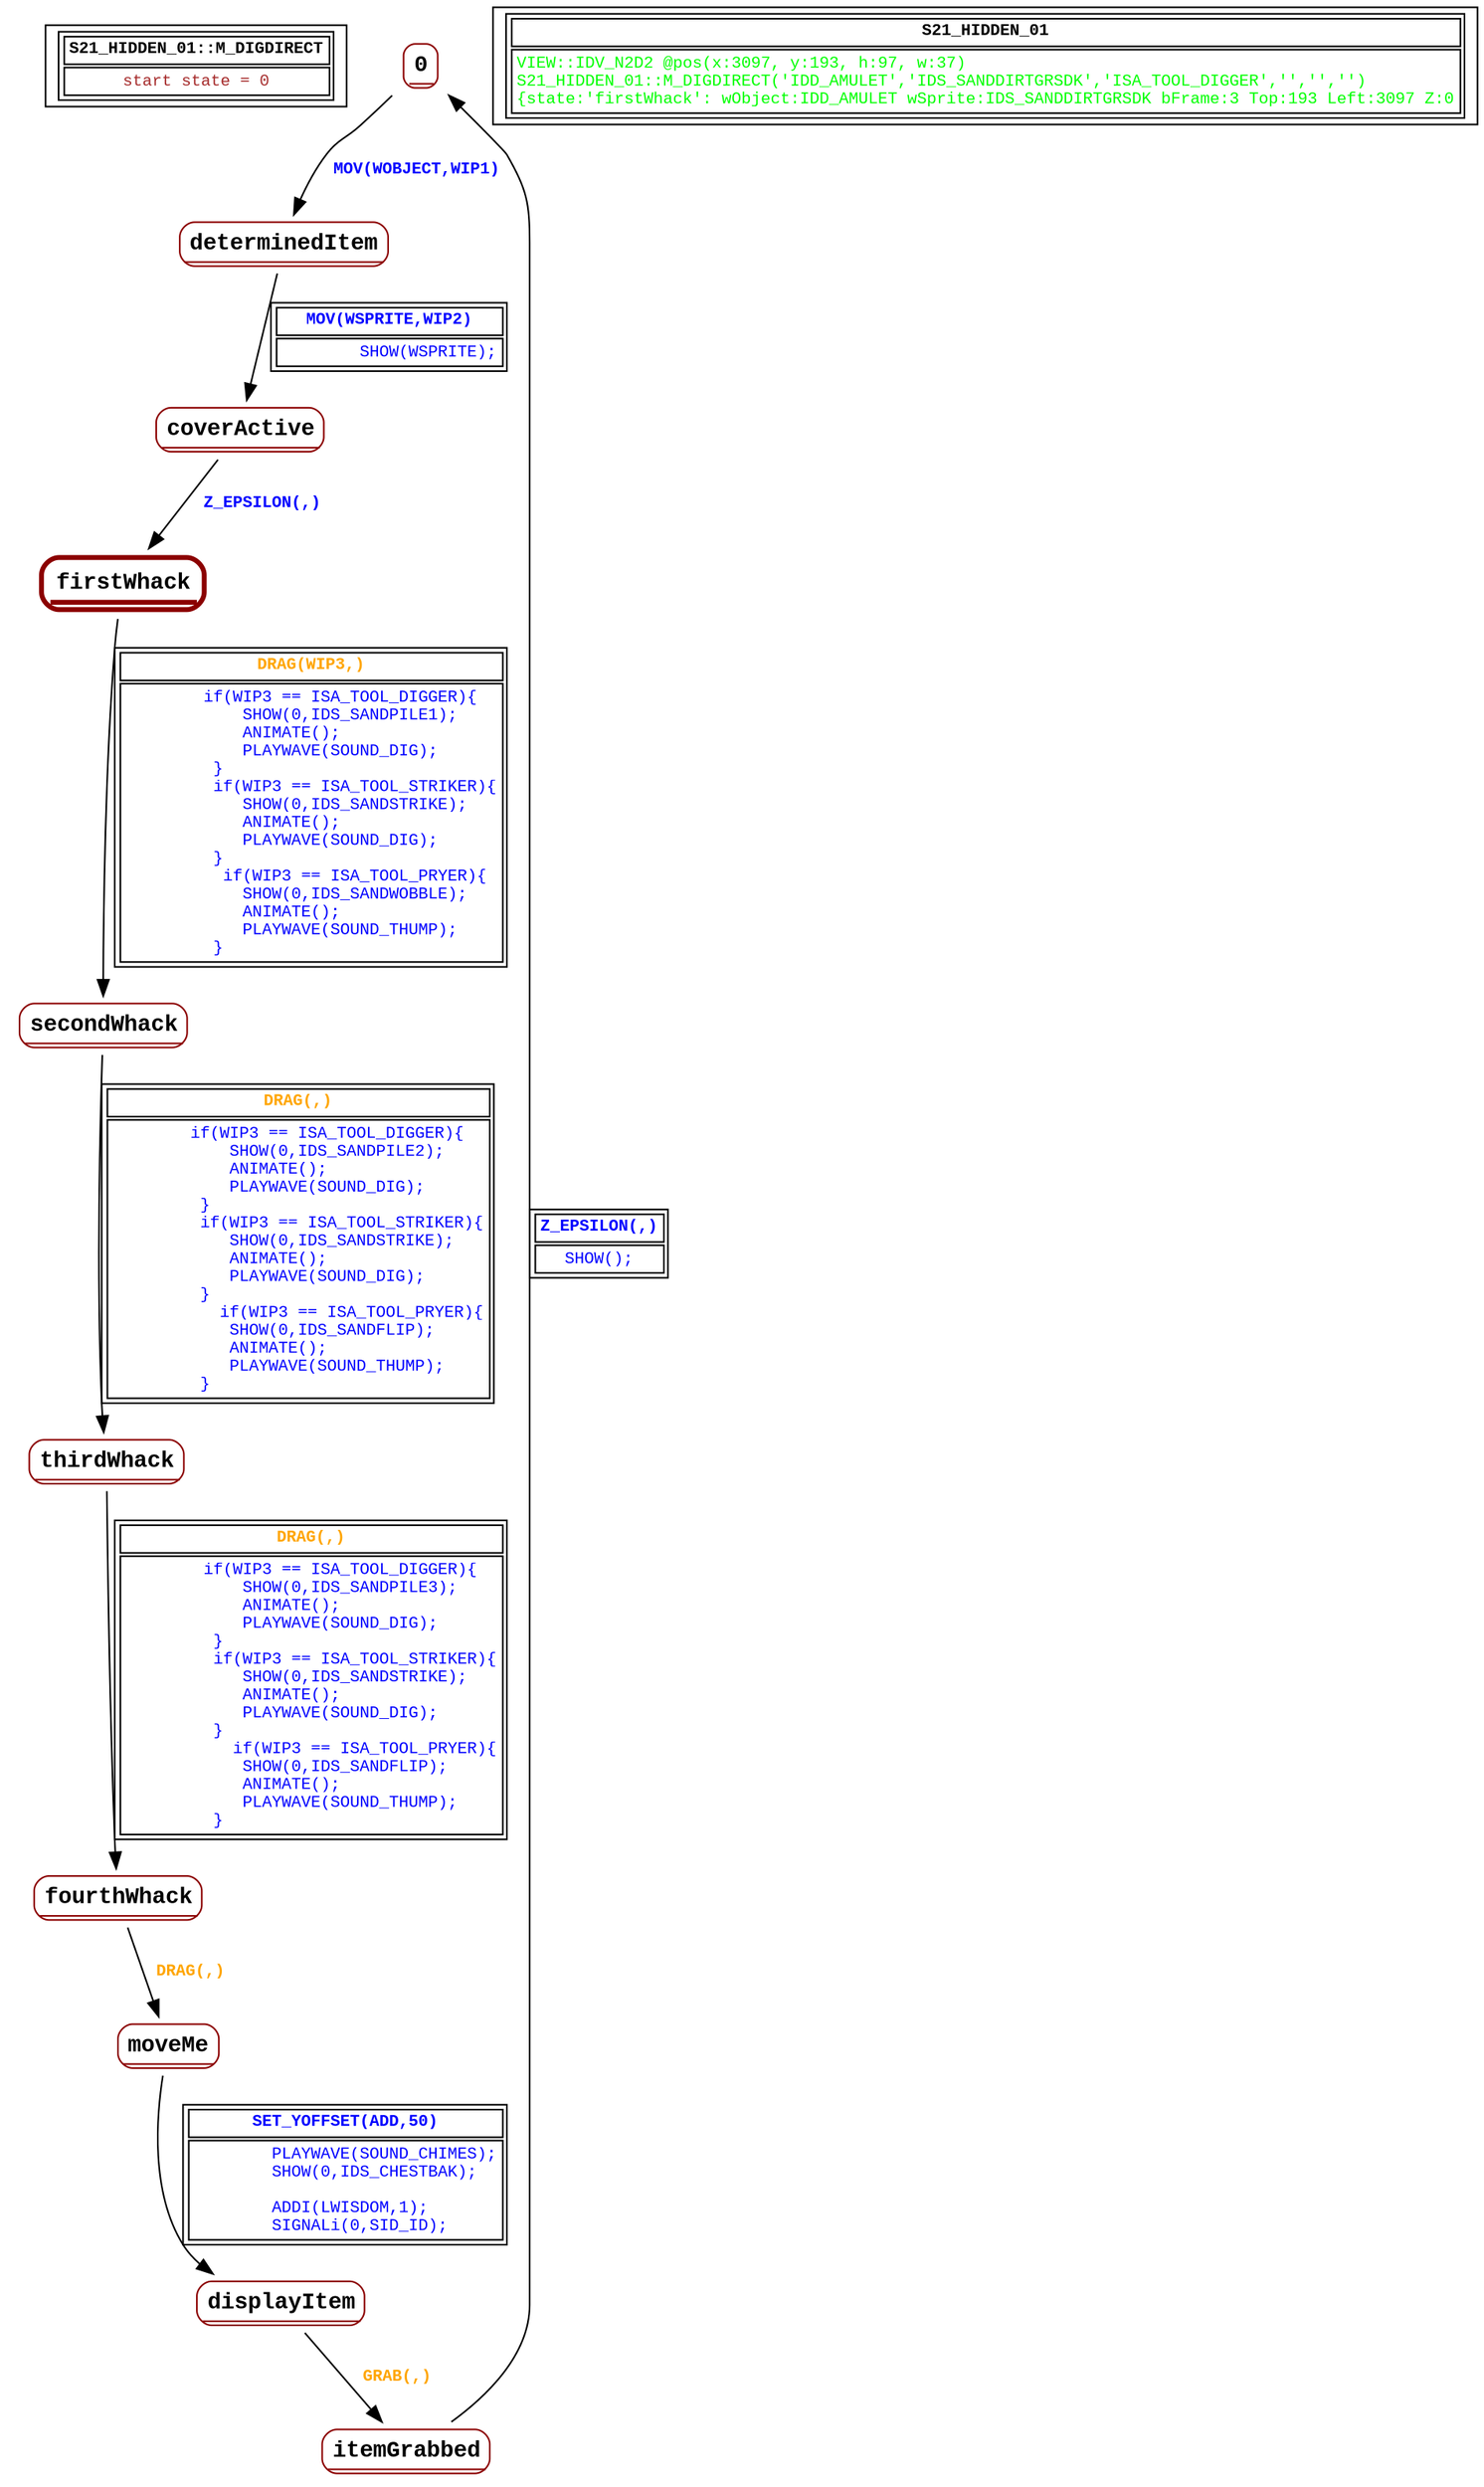 digraph Automaton {
 fontname="Courier New"
	node [shape=oval, fontname="Courier New"];
	filename[shape = record, fontsize=10, label=< <table border="1"><tr><td><b>S21_HIDDEN_01::M_DIGDIRECT<br align="left"/></b></td></tr>
<tr><td><font point-size="10" color ="brown">start state = 0<br align="left"/></font></td></tr></table>>
];
	0[shape = none, fontsize=14, label=< <table border="1" color="darkred" style="rounded"><tr><td sides="b"><b>0<br align="left"/></b></td></tr>
</table>>];
"0" -> "determinedItem" [fontcolor=blue,fontsize=10,fontname="Courier New", label=< <table border="0"><tr><td><b>MOV(WOBJECT,WIP1)<br align="left"/></b></td></tr>
</table>>
];
	coverActive[shape = none, fontsize=14, label=< <table border="1" color="darkred" style="rounded"><tr><td sides="b"><b>coverActive<br align="left"/></b></td></tr>
</table>>];
"coverActive" -> "firstWhack" [fontcolor=blue,fontsize=10,fontname="Courier New", label=< <table border="0"><tr><td><b>Z_EPSILON(,)<br align="left"/></b></td></tr>
</table>>
];
	determinedItem[shape = none, fontsize=14, label=< <table border="1" color="darkred" style="rounded"><tr><td sides="b"><b>determinedItem<br align="left"/></b></td></tr>
</table>>];
"determinedItem" -> "coverActive" [fontcolor=blue,fontsize=10,fontname="Courier New", label=< <table border="1"><tr><td><b>MOV(WSPRITE,WIP2)<br align="left"/></b></td></tr>
<tr><td><font point-size="10" color ="blue">        SHOW(WSPRITE);<br align="left"/></font></td></tr></table>>
];
	displayItem[shape = none, fontsize=14, label=< <table border="1" color="darkred" style="rounded"><tr><td sides="b"><b>displayItem<br align="left"/></b></td></tr>
</table>>];
"displayItem" -> "itemGrabbed" [fontcolor=orange,fontsize=10,fontname="Courier New", label=< <table border="0"><tr><td><b>GRAB(,)<br align="left"/></b></td></tr>
</table>>
];
	firstWhack[shape = none, fontsize=14, label=< <table border="3" color="darkred" style="rounded"><tr><td sides="b"><b>firstWhack<br align="left"/></b></td></tr>
</table>>];
"firstWhack" -> "secondWhack" [fontcolor=orange,fontsize=10,fontname="Courier New", label=< <table border="1"><tr><td><b>DRAG(WIP3,)<br align="left"/></b></td></tr>
<tr><td><font point-size="10" color ="blue">        if(WIP3 == ISA_TOOL_DIGGER)&#123;<br align="left"/>            SHOW(0,IDS_SANDPILE1);<br align="left"/>            ANIMATE();<br align="left"/>            PLAYWAVE(SOUND_DIG);<br align="left"/>         &#125;   <br align="left"/>         if(WIP3 == ISA_TOOL_STRIKER)&#123;<br align="left"/>            SHOW(0,IDS_SANDSTRIKE);<br align="left"/>            ANIMATE();<br align="left"/>            PLAYWAVE(SOUND_DIG);<br align="left"/>         &#125;   <br align="left"/>          if(WIP3 == ISA_TOOL_PRYER)&#123;<br align="left"/>            SHOW(0,IDS_SANDWOBBLE);<br align="left"/>            ANIMATE();<br align="left"/>            PLAYWAVE(SOUND_THUMP);<br align="left"/>         &#125;   <br align="left"/></font></td></tr></table>>
];
	fourthWhack[shape = none, fontsize=14, label=< <table border="1" color="darkred" style="rounded"><tr><td sides="b"><b>fourthWhack<br align="left"/></b></td></tr>
</table>>];
"fourthWhack" -> "moveMe" [fontcolor=orange,fontsize=10,fontname="Courier New", label=< <table border="0"><tr><td><b>DRAG(,)<br align="left"/></b></td></tr>
</table>>
];
	itemGrabbed[shape = none, fontsize=14, label=< <table border="1" color="darkred" style="rounded"><tr><td sides="b"><b>itemGrabbed<br align="left"/></b></td></tr>
</table>>];
"itemGrabbed" -> "0" [fontcolor=blue,fontsize=10,fontname="Courier New", label=< <table border="1"><tr><td><b>Z_EPSILON(,)<br align="left"/></b></td></tr>
<tr><td><font point-size="10" color ="blue">SHOW();<br align="left"/></font></td></tr></table>>
];
	moveMe[shape = none, fontsize=14, label=< <table border="1" color="darkred" style="rounded"><tr><td sides="b"><b>moveMe<br align="left"/></b></td></tr>
</table>>];
"moveMe" -> "displayItem" [fontcolor=blue,fontsize=10,fontname="Courier New", label=< <table border="1"><tr><td><b>SET_YOFFSET(ADD,50)<br align="left"/></b></td></tr>
<tr><td><font point-size="10" color ="blue">        PLAYWAVE(SOUND_CHIMES);<br align="left"/>        SHOW(0,IDS_CHESTBAK);<br align="left"/>      <br align="left"/>        ADDI(LWISDOM,1); <br align="left"/>        SIGNALi(0,SID_ID);<br align="left"/></font></td></tr></table>>
];
	secondWhack[shape = none, fontsize=14, label=< <table border="1" color="darkred" style="rounded"><tr><td sides="b"><b>secondWhack<br align="left"/></b></td></tr>
</table>>];
"secondWhack" -> "thirdWhack" [fontcolor=orange,fontsize=10,fontname="Courier New", label=< <table border="1"><tr><td><b>DRAG(,)<br align="left"/></b></td></tr>
<tr><td><font point-size="10" color ="blue">        if(WIP3 == ISA_TOOL_DIGGER)&#123;<br align="left"/>            SHOW(0,IDS_SANDPILE2);<br align="left"/>            ANIMATE();<br align="left"/>            PLAYWAVE(SOUND_DIG);<br align="left"/>         &#125;   <br align="left"/>         if(WIP3 == ISA_TOOL_STRIKER)&#123;<br align="left"/>            SHOW(0,IDS_SANDSTRIKE);<br align="left"/>            ANIMATE();<br align="left"/>            PLAYWAVE(SOUND_DIG);<br align="left"/>         &#125;   <br align="left"/>           if(WIP3 == ISA_TOOL_PRYER)&#123;<br align="left"/>            SHOW(0,IDS_SANDFLIP);<br align="left"/>            ANIMATE();<br align="left"/>            PLAYWAVE(SOUND_THUMP);<br align="left"/>         &#125;   <br align="left"/></font></td></tr></table>>
];
	thirdWhack[shape = none, fontsize=14, label=< <table border="1" color="darkred" style="rounded"><tr><td sides="b"><b>thirdWhack<br align="left"/></b></td></tr>
</table>>];
"thirdWhack" -> "fourthWhack" [fontcolor=orange,fontsize=10,fontname="Courier New", label=< <table border="1"><tr><td><b>DRAG(,)<br align="left"/></b></td></tr>
<tr><td><font point-size="10" color ="blue">        if(WIP3 == ISA_TOOL_DIGGER)&#123;<br align="left"/>            SHOW(0,IDS_SANDPILE3);<br align="left"/>            ANIMATE();<br align="left"/>            PLAYWAVE(SOUND_DIG);<br align="left"/>         &#125;   <br align="left"/>         if(WIP3 == ISA_TOOL_STRIKER)&#123;<br align="left"/>            SHOW(0,IDS_SANDSTRIKE);<br align="left"/>            ANIMATE();<br align="left"/>            PLAYWAVE(SOUND_DIG);<br align="left"/>         &#125;   <br align="left"/>           if(WIP3 == ISA_TOOL_PRYER)&#123;<br align="left"/>            SHOW(0,IDS_SANDFLIP);<br align="left"/>            ANIMATE();<br align="left"/>            PLAYWAVE(SOUND_THUMP);<br align="left"/>         &#125;   <br align="left"/></font></td></tr></table>>
];
	status[shape = record, fontsize=10, label=< <table border="1"><tr><td><b>S21_HIDDEN_01<br align="left"/></b></td></tr>
<tr><td><font point-size="10" color ="green">VIEW::IDV_N2D2 @pos(x:3097, y:193, h:97, w:37)<br align="left"/>S21_HIDDEN_01::M_DIGDIRECT(&apos;IDD_AMULET&apos;,&apos;IDS_SANDDIRTGRSDK&apos;,&apos;ISA_TOOL_DIGGER&apos;,&apos;&apos;,&apos;&apos;,&apos;&apos;)<br align="left"/>			&#123;state:&apos;firstWhack&apos;: wObject:IDD_AMULET wSprite:IDS_SANDDIRTGRSDK bFrame:3 Top:193 Left:3097 Z:0<br align="left"/></font></td></tr></table>>
];
}
